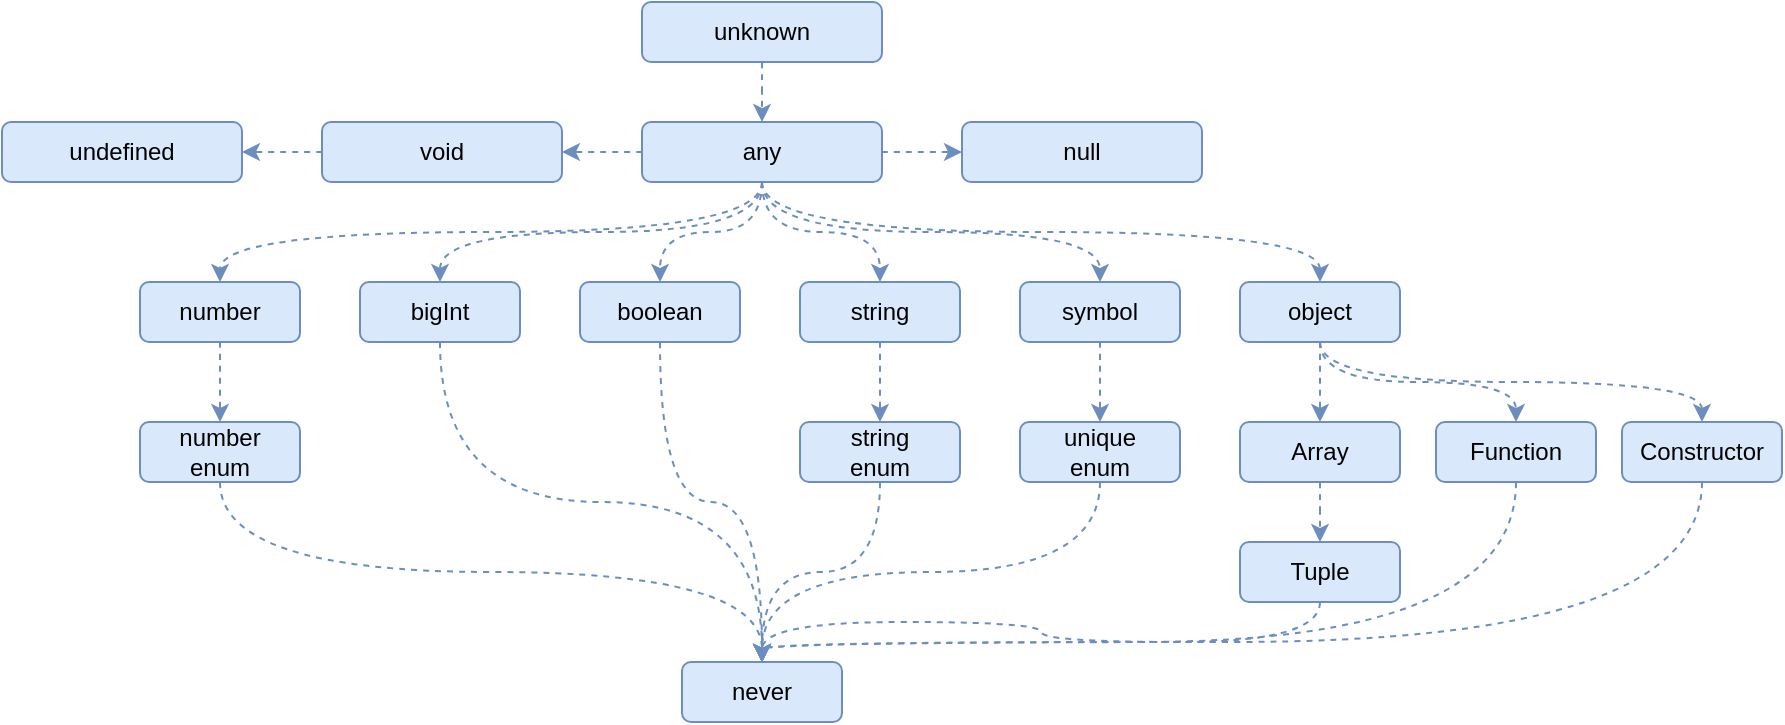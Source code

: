 <mxfile version="23.0.2" type="github">
  <diagram name="type hierarchy" id="U7cY_-AYdK3J_du2QsU1">
    <mxGraphModel dx="1195" dy="659" grid="1" gridSize="10" guides="1" tooltips="1" connect="1" arrows="1" fold="1" page="1" pageScale="1" pageWidth="827" pageHeight="1169" math="0" shadow="0">
      <root>
        <mxCell id="0" />
        <mxCell id="1" parent="0" />
        <mxCell id="bOU06l6v6A-IQKMl1Zy2-4" style="edgeStyle=orthogonalEdgeStyle;rounded=0;orthogonalLoop=1;jettySize=auto;html=1;entryX=0.5;entryY=0;entryDx=0;entryDy=0;curved=1;dashed=1;fillColor=#dae8fc;strokeColor=#6c8ebf;" edge="1" parent="1" source="bOU06l6v6A-IQKMl1Zy2-1" target="bOU06l6v6A-IQKMl1Zy2-2">
          <mxGeometry relative="1" as="geometry" />
        </mxCell>
        <mxCell id="bOU06l6v6A-IQKMl1Zy2-1" value="unknown" style="rounded=1;whiteSpace=wrap;html=1;fillColor=#dae8fc;strokeColor=#6c8ebf;" vertex="1" parent="1">
          <mxGeometry x="350" y="40" width="120" height="30" as="geometry" />
        </mxCell>
        <mxCell id="bOU06l6v6A-IQKMl1Zy2-5" style="edgeStyle=orthogonalEdgeStyle;shape=connector;curved=1;rounded=0;orthogonalLoop=1;jettySize=auto;html=1;entryX=0;entryY=0.5;entryDx=0;entryDy=0;dashed=1;labelBackgroundColor=default;strokeColor=#6c8ebf;align=center;verticalAlign=middle;fontFamily=Helvetica;fontSize=11;fontColor=default;endArrow=classic;fillColor=#dae8fc;" edge="1" parent="1" source="bOU06l6v6A-IQKMl1Zy2-2" target="bOU06l6v6A-IQKMl1Zy2-3">
          <mxGeometry relative="1" as="geometry" />
        </mxCell>
        <mxCell id="bOU06l6v6A-IQKMl1Zy2-7" style="edgeStyle=orthogonalEdgeStyle;shape=connector;curved=1;rounded=0;orthogonalLoop=1;jettySize=auto;html=1;entryX=1;entryY=0.5;entryDx=0;entryDy=0;dashed=1;labelBackgroundColor=default;strokeColor=#6c8ebf;align=center;verticalAlign=middle;fontFamily=Helvetica;fontSize=11;fontColor=default;endArrow=classic;fillColor=#dae8fc;" edge="1" parent="1" source="bOU06l6v6A-IQKMl1Zy2-2" target="bOU06l6v6A-IQKMl1Zy2-6">
          <mxGeometry relative="1" as="geometry" />
        </mxCell>
        <mxCell id="bOU06l6v6A-IQKMl1Zy2-16" style="edgeStyle=orthogonalEdgeStyle;shape=connector;curved=1;rounded=0;orthogonalLoop=1;jettySize=auto;html=1;entryX=0.5;entryY=0;entryDx=0;entryDy=0;dashed=1;labelBackgroundColor=default;strokeColor=#6c8ebf;align=center;verticalAlign=middle;fontFamily=Helvetica;fontSize=11;fontColor=default;endArrow=classic;fillColor=#dae8fc;" edge="1" parent="1" source="bOU06l6v6A-IQKMl1Zy2-2" target="bOU06l6v6A-IQKMl1Zy2-10">
          <mxGeometry relative="1" as="geometry" />
        </mxCell>
        <mxCell id="bOU06l6v6A-IQKMl1Zy2-17" style="edgeStyle=orthogonalEdgeStyle;shape=connector;curved=1;rounded=0;orthogonalLoop=1;jettySize=auto;html=1;entryX=0.5;entryY=0;entryDx=0;entryDy=0;dashed=1;labelBackgroundColor=default;strokeColor=#6c8ebf;align=center;verticalAlign=middle;fontFamily=Helvetica;fontSize=11;fontColor=default;endArrow=classic;fillColor=#dae8fc;exitX=0.5;exitY=1;exitDx=0;exitDy=0;" edge="1" parent="1" source="bOU06l6v6A-IQKMl1Zy2-2" target="bOU06l6v6A-IQKMl1Zy2-11">
          <mxGeometry relative="1" as="geometry" />
        </mxCell>
        <mxCell id="bOU06l6v6A-IQKMl1Zy2-18" style="edgeStyle=orthogonalEdgeStyle;shape=connector;curved=1;rounded=0;orthogonalLoop=1;jettySize=auto;html=1;entryX=0.5;entryY=0;entryDx=0;entryDy=0;dashed=1;labelBackgroundColor=default;strokeColor=#6c8ebf;align=center;verticalAlign=middle;fontFamily=Helvetica;fontSize=11;fontColor=default;endArrow=classic;fillColor=#dae8fc;exitX=0.5;exitY=1;exitDx=0;exitDy=0;" edge="1" parent="1" source="bOU06l6v6A-IQKMl1Zy2-2" target="bOU06l6v6A-IQKMl1Zy2-15">
          <mxGeometry relative="1" as="geometry" />
        </mxCell>
        <mxCell id="bOU06l6v6A-IQKMl1Zy2-19" style="edgeStyle=orthogonalEdgeStyle;shape=connector;curved=1;rounded=0;orthogonalLoop=1;jettySize=auto;html=1;entryX=0.5;entryY=0;entryDx=0;entryDy=0;dashed=1;labelBackgroundColor=default;strokeColor=#6c8ebf;align=center;verticalAlign=middle;fontFamily=Helvetica;fontSize=11;fontColor=default;endArrow=classic;fillColor=#dae8fc;" edge="1" parent="1" source="bOU06l6v6A-IQKMl1Zy2-2" target="bOU06l6v6A-IQKMl1Zy2-12">
          <mxGeometry relative="1" as="geometry" />
        </mxCell>
        <mxCell id="bOU06l6v6A-IQKMl1Zy2-20" style="edgeStyle=orthogonalEdgeStyle;shape=connector;curved=1;rounded=0;orthogonalLoop=1;jettySize=auto;html=1;entryX=0.5;entryY=0;entryDx=0;entryDy=0;dashed=1;labelBackgroundColor=default;strokeColor=#6c8ebf;align=center;verticalAlign=middle;fontFamily=Helvetica;fontSize=11;fontColor=default;endArrow=classic;fillColor=#dae8fc;exitX=0.5;exitY=1;exitDx=0;exitDy=0;" edge="1" parent="1" source="bOU06l6v6A-IQKMl1Zy2-2" target="bOU06l6v6A-IQKMl1Zy2-13">
          <mxGeometry relative="1" as="geometry" />
        </mxCell>
        <mxCell id="bOU06l6v6A-IQKMl1Zy2-21" style="edgeStyle=orthogonalEdgeStyle;shape=connector;curved=1;rounded=0;orthogonalLoop=1;jettySize=auto;html=1;dashed=1;labelBackgroundColor=default;strokeColor=#6c8ebf;align=center;verticalAlign=middle;fontFamily=Helvetica;fontSize=11;fontColor=default;endArrow=classic;fillColor=#dae8fc;exitX=0.5;exitY=1;exitDx=0;exitDy=0;" edge="1" parent="1" source="bOU06l6v6A-IQKMl1Zy2-2" target="bOU06l6v6A-IQKMl1Zy2-14">
          <mxGeometry relative="1" as="geometry" />
        </mxCell>
        <mxCell id="bOU06l6v6A-IQKMl1Zy2-2" value="any" style="rounded=1;whiteSpace=wrap;html=1;fillColor=#dae8fc;strokeColor=#6c8ebf;" vertex="1" parent="1">
          <mxGeometry x="350" y="100" width="120" height="30" as="geometry" />
        </mxCell>
        <mxCell id="bOU06l6v6A-IQKMl1Zy2-3" value="null" style="rounded=1;whiteSpace=wrap;html=1;fillColor=#dae8fc;strokeColor=#6c8ebf;" vertex="1" parent="1">
          <mxGeometry x="510" y="100" width="120" height="30" as="geometry" />
        </mxCell>
        <mxCell id="bOU06l6v6A-IQKMl1Zy2-9" style="edgeStyle=orthogonalEdgeStyle;shape=connector;curved=1;rounded=0;orthogonalLoop=1;jettySize=auto;html=1;entryX=1;entryY=0.5;entryDx=0;entryDy=0;dashed=1;labelBackgroundColor=default;strokeColor=#6c8ebf;align=center;verticalAlign=middle;fontFamily=Helvetica;fontSize=11;fontColor=default;endArrow=classic;fillColor=#dae8fc;" edge="1" parent="1" source="bOU06l6v6A-IQKMl1Zy2-6" target="bOU06l6v6A-IQKMl1Zy2-8">
          <mxGeometry relative="1" as="geometry" />
        </mxCell>
        <mxCell id="bOU06l6v6A-IQKMl1Zy2-6" value="void" style="rounded=1;whiteSpace=wrap;html=1;fillColor=#dae8fc;strokeColor=#6c8ebf;" vertex="1" parent="1">
          <mxGeometry x="190" y="100" width="120" height="30" as="geometry" />
        </mxCell>
        <mxCell id="bOU06l6v6A-IQKMl1Zy2-8" value="undefined" style="rounded=1;whiteSpace=wrap;html=1;fillColor=#dae8fc;strokeColor=#6c8ebf;" vertex="1" parent="1">
          <mxGeometry x="30" y="100" width="120" height="30" as="geometry" />
        </mxCell>
        <mxCell id="bOU06l6v6A-IQKMl1Zy2-39" style="edgeStyle=orthogonalEdgeStyle;shape=connector;curved=1;rounded=0;orthogonalLoop=1;jettySize=auto;html=1;entryX=0.5;entryY=0;entryDx=0;entryDy=0;dashed=1;labelBackgroundColor=default;strokeColor=#6c8ebf;align=center;verticalAlign=middle;fontFamily=Helvetica;fontSize=11;fontColor=default;endArrow=classic;fillColor=#dae8fc;" edge="1" parent="1" source="bOU06l6v6A-IQKMl1Zy2-10" target="bOU06l6v6A-IQKMl1Zy2-36">
          <mxGeometry relative="1" as="geometry" />
        </mxCell>
        <mxCell id="bOU06l6v6A-IQKMl1Zy2-10" value="boolean" style="rounded=1;whiteSpace=wrap;html=1;fillColor=#dae8fc;strokeColor=#6c8ebf;" vertex="1" parent="1">
          <mxGeometry x="319" y="180" width="80" height="30" as="geometry" />
        </mxCell>
        <mxCell id="bOU06l6v6A-IQKMl1Zy2-38" style="edgeStyle=orthogonalEdgeStyle;shape=connector;curved=1;rounded=0;orthogonalLoop=1;jettySize=auto;html=1;entryX=0.5;entryY=0;entryDx=0;entryDy=0;dashed=1;labelBackgroundColor=default;strokeColor=#6c8ebf;align=center;verticalAlign=middle;fontFamily=Helvetica;fontSize=11;fontColor=default;endArrow=classic;fillColor=#dae8fc;exitX=0.5;exitY=1;exitDx=0;exitDy=0;" edge="1" parent="1" source="bOU06l6v6A-IQKMl1Zy2-11" target="bOU06l6v6A-IQKMl1Zy2-36">
          <mxGeometry relative="1" as="geometry" />
        </mxCell>
        <mxCell id="bOU06l6v6A-IQKMl1Zy2-11" value="bigInt" style="rounded=1;whiteSpace=wrap;html=1;fillColor=#dae8fc;strokeColor=#6c8ebf;" vertex="1" parent="1">
          <mxGeometry x="209" y="180" width="80" height="30" as="geometry" />
        </mxCell>
        <mxCell id="bOU06l6v6A-IQKMl1Zy2-25" style="edgeStyle=orthogonalEdgeStyle;shape=connector;curved=1;rounded=0;orthogonalLoop=1;jettySize=auto;html=1;entryX=0.5;entryY=0;entryDx=0;entryDy=0;dashed=1;labelBackgroundColor=default;strokeColor=#6c8ebf;align=center;verticalAlign=middle;fontFamily=Helvetica;fontSize=11;fontColor=default;endArrow=classic;fillColor=#dae8fc;" edge="1" parent="1" source="bOU06l6v6A-IQKMl1Zy2-12" target="bOU06l6v6A-IQKMl1Zy2-24">
          <mxGeometry relative="1" as="geometry" />
        </mxCell>
        <mxCell id="bOU06l6v6A-IQKMl1Zy2-12" value="string" style="rounded=1;whiteSpace=wrap;html=1;fillColor=#dae8fc;strokeColor=#6c8ebf;" vertex="1" parent="1">
          <mxGeometry x="429" y="180" width="80" height="30" as="geometry" />
        </mxCell>
        <mxCell id="bOU06l6v6A-IQKMl1Zy2-27" style="edgeStyle=orthogonalEdgeStyle;shape=connector;curved=1;rounded=0;orthogonalLoop=1;jettySize=auto;html=1;entryX=0.5;entryY=0;entryDx=0;entryDy=0;dashed=1;labelBackgroundColor=default;strokeColor=#6c8ebf;align=center;verticalAlign=middle;fontFamily=Helvetica;fontSize=11;fontColor=default;endArrow=classic;fillColor=#dae8fc;" edge="1" parent="1" source="bOU06l6v6A-IQKMl1Zy2-13" target="bOU06l6v6A-IQKMl1Zy2-26">
          <mxGeometry relative="1" as="geometry" />
        </mxCell>
        <mxCell id="bOU06l6v6A-IQKMl1Zy2-13" value="symbol" style="rounded=1;whiteSpace=wrap;html=1;fillColor=#dae8fc;strokeColor=#6c8ebf;" vertex="1" parent="1">
          <mxGeometry x="539" y="180" width="80" height="30" as="geometry" />
        </mxCell>
        <mxCell id="bOU06l6v6A-IQKMl1Zy2-29" style="edgeStyle=orthogonalEdgeStyle;shape=connector;curved=1;rounded=0;orthogonalLoop=1;jettySize=auto;html=1;entryX=0.5;entryY=0;entryDx=0;entryDy=0;dashed=1;labelBackgroundColor=default;strokeColor=#6c8ebf;align=center;verticalAlign=middle;fontFamily=Helvetica;fontSize=11;fontColor=default;endArrow=classic;fillColor=#dae8fc;" edge="1" parent="1" source="bOU06l6v6A-IQKMl1Zy2-14" target="bOU06l6v6A-IQKMl1Zy2-28">
          <mxGeometry relative="1" as="geometry" />
        </mxCell>
        <mxCell id="bOU06l6v6A-IQKMl1Zy2-32" style="edgeStyle=orthogonalEdgeStyle;shape=connector;curved=1;rounded=0;orthogonalLoop=1;jettySize=auto;html=1;entryX=0.5;entryY=0;entryDx=0;entryDy=0;dashed=1;labelBackgroundColor=default;strokeColor=#6c8ebf;align=center;verticalAlign=middle;fontFamily=Helvetica;fontSize=11;fontColor=default;endArrow=classic;fillColor=#dae8fc;exitX=0.5;exitY=1;exitDx=0;exitDy=0;" edge="1" parent="1" source="bOU06l6v6A-IQKMl1Zy2-14" target="bOU06l6v6A-IQKMl1Zy2-30">
          <mxGeometry relative="1" as="geometry" />
        </mxCell>
        <mxCell id="bOU06l6v6A-IQKMl1Zy2-33" style="edgeStyle=orthogonalEdgeStyle;shape=connector;curved=1;rounded=0;orthogonalLoop=1;jettySize=auto;html=1;entryX=0.5;entryY=0;entryDx=0;entryDy=0;dashed=1;labelBackgroundColor=default;strokeColor=#6c8ebf;align=center;verticalAlign=middle;fontFamily=Helvetica;fontSize=11;fontColor=default;endArrow=classic;fillColor=#dae8fc;exitX=0.5;exitY=1;exitDx=0;exitDy=0;" edge="1" parent="1" source="bOU06l6v6A-IQKMl1Zy2-14" target="bOU06l6v6A-IQKMl1Zy2-31">
          <mxGeometry relative="1" as="geometry" />
        </mxCell>
        <mxCell id="bOU06l6v6A-IQKMl1Zy2-14" value="object" style="rounded=1;whiteSpace=wrap;html=1;fillColor=#dae8fc;strokeColor=#6c8ebf;" vertex="1" parent="1">
          <mxGeometry x="649" y="180" width="80" height="30" as="geometry" />
        </mxCell>
        <mxCell id="bOU06l6v6A-IQKMl1Zy2-23" style="edgeStyle=orthogonalEdgeStyle;shape=connector;curved=1;rounded=0;orthogonalLoop=1;jettySize=auto;html=1;entryX=0.5;entryY=0;entryDx=0;entryDy=0;dashed=1;labelBackgroundColor=default;strokeColor=#6c8ebf;align=center;verticalAlign=middle;fontFamily=Helvetica;fontSize=11;fontColor=default;endArrow=classic;fillColor=#dae8fc;" edge="1" parent="1" source="bOU06l6v6A-IQKMl1Zy2-15" target="bOU06l6v6A-IQKMl1Zy2-22">
          <mxGeometry relative="1" as="geometry" />
        </mxCell>
        <mxCell id="bOU06l6v6A-IQKMl1Zy2-15" value="number" style="rounded=1;whiteSpace=wrap;html=1;fillColor=#dae8fc;strokeColor=#6c8ebf;" vertex="1" parent="1">
          <mxGeometry x="99" y="180" width="80" height="30" as="geometry" />
        </mxCell>
        <mxCell id="bOU06l6v6A-IQKMl1Zy2-37" style="edgeStyle=orthogonalEdgeStyle;shape=connector;curved=1;rounded=0;orthogonalLoop=1;jettySize=auto;html=1;entryX=0.5;entryY=0;entryDx=0;entryDy=0;dashed=1;labelBackgroundColor=default;strokeColor=#6c8ebf;align=center;verticalAlign=middle;fontFamily=Helvetica;fontSize=11;fontColor=default;endArrow=classic;fillColor=#dae8fc;exitX=0.5;exitY=1;exitDx=0;exitDy=0;" edge="1" parent="1" source="bOU06l6v6A-IQKMl1Zy2-22" target="bOU06l6v6A-IQKMl1Zy2-36">
          <mxGeometry relative="1" as="geometry" />
        </mxCell>
        <mxCell id="bOU06l6v6A-IQKMl1Zy2-22" value="number&lt;br&gt;enum" style="rounded=1;whiteSpace=wrap;html=1;fillColor=#dae8fc;strokeColor=#6c8ebf;" vertex="1" parent="1">
          <mxGeometry x="99" y="250" width="80" height="30" as="geometry" />
        </mxCell>
        <mxCell id="bOU06l6v6A-IQKMl1Zy2-40" style="edgeStyle=orthogonalEdgeStyle;shape=connector;curved=1;rounded=0;orthogonalLoop=1;jettySize=auto;html=1;entryX=0.5;entryY=0;entryDx=0;entryDy=0;dashed=1;labelBackgroundColor=default;strokeColor=#6c8ebf;align=center;verticalAlign=middle;fontFamily=Helvetica;fontSize=11;fontColor=default;endArrow=classic;fillColor=#dae8fc;" edge="1" parent="1" source="bOU06l6v6A-IQKMl1Zy2-24" target="bOU06l6v6A-IQKMl1Zy2-36">
          <mxGeometry relative="1" as="geometry" />
        </mxCell>
        <mxCell id="bOU06l6v6A-IQKMl1Zy2-24" value="string&lt;br&gt;enum" style="rounded=1;whiteSpace=wrap;html=1;fillColor=#dae8fc;strokeColor=#6c8ebf;" vertex="1" parent="1">
          <mxGeometry x="429" y="250" width="80" height="30" as="geometry" />
        </mxCell>
        <mxCell id="bOU06l6v6A-IQKMl1Zy2-41" style="edgeStyle=orthogonalEdgeStyle;shape=connector;curved=1;rounded=0;orthogonalLoop=1;jettySize=auto;html=1;entryX=0.5;entryY=0;entryDx=0;entryDy=0;dashed=1;labelBackgroundColor=default;strokeColor=#6c8ebf;align=center;verticalAlign=middle;fontFamily=Helvetica;fontSize=11;fontColor=default;endArrow=classic;fillColor=#dae8fc;exitX=0.5;exitY=1;exitDx=0;exitDy=0;" edge="1" parent="1" source="bOU06l6v6A-IQKMl1Zy2-26" target="bOU06l6v6A-IQKMl1Zy2-36">
          <mxGeometry relative="1" as="geometry" />
        </mxCell>
        <mxCell id="bOU06l6v6A-IQKMl1Zy2-26" value="unique&lt;br&gt;enum" style="rounded=1;whiteSpace=wrap;html=1;fillColor=#dae8fc;strokeColor=#6c8ebf;" vertex="1" parent="1">
          <mxGeometry x="539" y="250" width="80" height="30" as="geometry" />
        </mxCell>
        <mxCell id="bOU06l6v6A-IQKMl1Zy2-35" style="edgeStyle=orthogonalEdgeStyle;shape=connector;curved=1;rounded=0;orthogonalLoop=1;jettySize=auto;html=1;entryX=0.5;entryY=0;entryDx=0;entryDy=0;dashed=1;labelBackgroundColor=default;strokeColor=#6c8ebf;align=center;verticalAlign=middle;fontFamily=Helvetica;fontSize=11;fontColor=default;endArrow=classic;fillColor=#dae8fc;" edge="1" parent="1" source="bOU06l6v6A-IQKMl1Zy2-28" target="bOU06l6v6A-IQKMl1Zy2-34">
          <mxGeometry relative="1" as="geometry" />
        </mxCell>
        <mxCell id="bOU06l6v6A-IQKMl1Zy2-28" value="Array" style="rounded=1;whiteSpace=wrap;html=1;fillColor=#dae8fc;strokeColor=#6c8ebf;" vertex="1" parent="1">
          <mxGeometry x="649" y="250" width="80" height="30" as="geometry" />
        </mxCell>
        <mxCell id="bOU06l6v6A-IQKMl1Zy2-43" style="edgeStyle=orthogonalEdgeStyle;shape=connector;curved=1;rounded=0;orthogonalLoop=1;jettySize=auto;html=1;entryX=0.5;entryY=0;entryDx=0;entryDy=0;dashed=1;labelBackgroundColor=default;strokeColor=#6c8ebf;align=center;verticalAlign=middle;fontFamily=Helvetica;fontSize=11;fontColor=default;endArrow=classic;fillColor=#dae8fc;exitX=0.5;exitY=1;exitDx=0;exitDy=0;" edge="1" parent="1" source="bOU06l6v6A-IQKMl1Zy2-30" target="bOU06l6v6A-IQKMl1Zy2-36">
          <mxGeometry relative="1" as="geometry">
            <Array as="points">
              <mxPoint x="787" y="360" />
              <mxPoint x="410" y="360" />
            </Array>
          </mxGeometry>
        </mxCell>
        <mxCell id="bOU06l6v6A-IQKMl1Zy2-30" value="Function" style="rounded=1;whiteSpace=wrap;html=1;fillColor=#dae8fc;strokeColor=#6c8ebf;" vertex="1" parent="1">
          <mxGeometry x="747" y="250" width="80" height="30" as="geometry" />
        </mxCell>
        <mxCell id="bOU06l6v6A-IQKMl1Zy2-44" style="edgeStyle=orthogonalEdgeStyle;shape=connector;curved=1;rounded=0;orthogonalLoop=1;jettySize=auto;html=1;entryX=0.5;entryY=0;entryDx=0;entryDy=0;dashed=1;labelBackgroundColor=default;strokeColor=#6c8ebf;align=center;verticalAlign=middle;fontFamily=Helvetica;fontSize=11;fontColor=default;endArrow=classic;fillColor=#dae8fc;" edge="1" parent="1" source="bOU06l6v6A-IQKMl1Zy2-31" target="bOU06l6v6A-IQKMl1Zy2-36">
          <mxGeometry relative="1" as="geometry">
            <Array as="points">
              <mxPoint x="880" y="360" />
              <mxPoint x="410" y="360" />
            </Array>
          </mxGeometry>
        </mxCell>
        <mxCell id="bOU06l6v6A-IQKMl1Zy2-31" value="Constructor" style="rounded=1;whiteSpace=wrap;html=1;fillColor=#dae8fc;strokeColor=#6c8ebf;" vertex="1" parent="1">
          <mxGeometry x="840" y="250" width="80" height="30" as="geometry" />
        </mxCell>
        <mxCell id="bOU06l6v6A-IQKMl1Zy2-42" style="edgeStyle=orthogonalEdgeStyle;shape=connector;curved=1;rounded=0;orthogonalLoop=1;jettySize=auto;html=1;entryX=0.5;entryY=0;entryDx=0;entryDy=0;dashed=1;labelBackgroundColor=default;strokeColor=#6c8ebf;align=center;verticalAlign=middle;fontFamily=Helvetica;fontSize=11;fontColor=default;endArrow=classic;fillColor=#dae8fc;exitX=0.5;exitY=1;exitDx=0;exitDy=0;" edge="1" parent="1" source="bOU06l6v6A-IQKMl1Zy2-34" target="bOU06l6v6A-IQKMl1Zy2-36">
          <mxGeometry relative="1" as="geometry" />
        </mxCell>
        <mxCell id="bOU06l6v6A-IQKMl1Zy2-34" value="Tuple" style="rounded=1;whiteSpace=wrap;html=1;fillColor=#dae8fc;strokeColor=#6c8ebf;" vertex="1" parent="1">
          <mxGeometry x="649" y="310" width="80" height="30" as="geometry" />
        </mxCell>
        <mxCell id="bOU06l6v6A-IQKMl1Zy2-36" value="never" style="rounded=1;whiteSpace=wrap;html=1;fillColor=#dae8fc;strokeColor=#6c8ebf;" vertex="1" parent="1">
          <mxGeometry x="370" y="370" width="80" height="30" as="geometry" />
        </mxCell>
      </root>
    </mxGraphModel>
  </diagram>
</mxfile>
